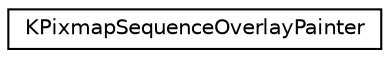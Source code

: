 digraph "Graphical Class Hierarchy"
{
  edge [fontname="Helvetica",fontsize="10",labelfontname="Helvetica",labelfontsize="10"];
  node [fontname="Helvetica",fontsize="10",shape=record];
  rankdir="LR";
  Node0 [label="KPixmapSequenceOverlayPainter",height=0.2,width=0.4,color="black", fillcolor="white", style="filled",URL="$classKPixmapSequenceOverlayPainter.html",tooltip="Paints a KPixmapSequence on top of any widget at any position. "];
}
